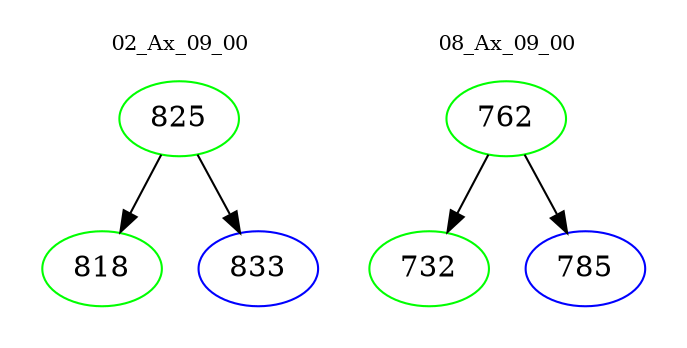 digraph{
subgraph cluster_0 {
color = white
label = "02_Ax_09_00";
fontsize=10;
T0_825 [label="825", color="green"]
T0_825 -> T0_818 [color="black"]
T0_818 [label="818", color="green"]
T0_825 -> T0_833 [color="black"]
T0_833 [label="833", color="blue"]
}
subgraph cluster_1 {
color = white
label = "08_Ax_09_00";
fontsize=10;
T1_762 [label="762", color="green"]
T1_762 -> T1_732 [color="black"]
T1_732 [label="732", color="green"]
T1_762 -> T1_785 [color="black"]
T1_785 [label="785", color="blue"]
}
}
